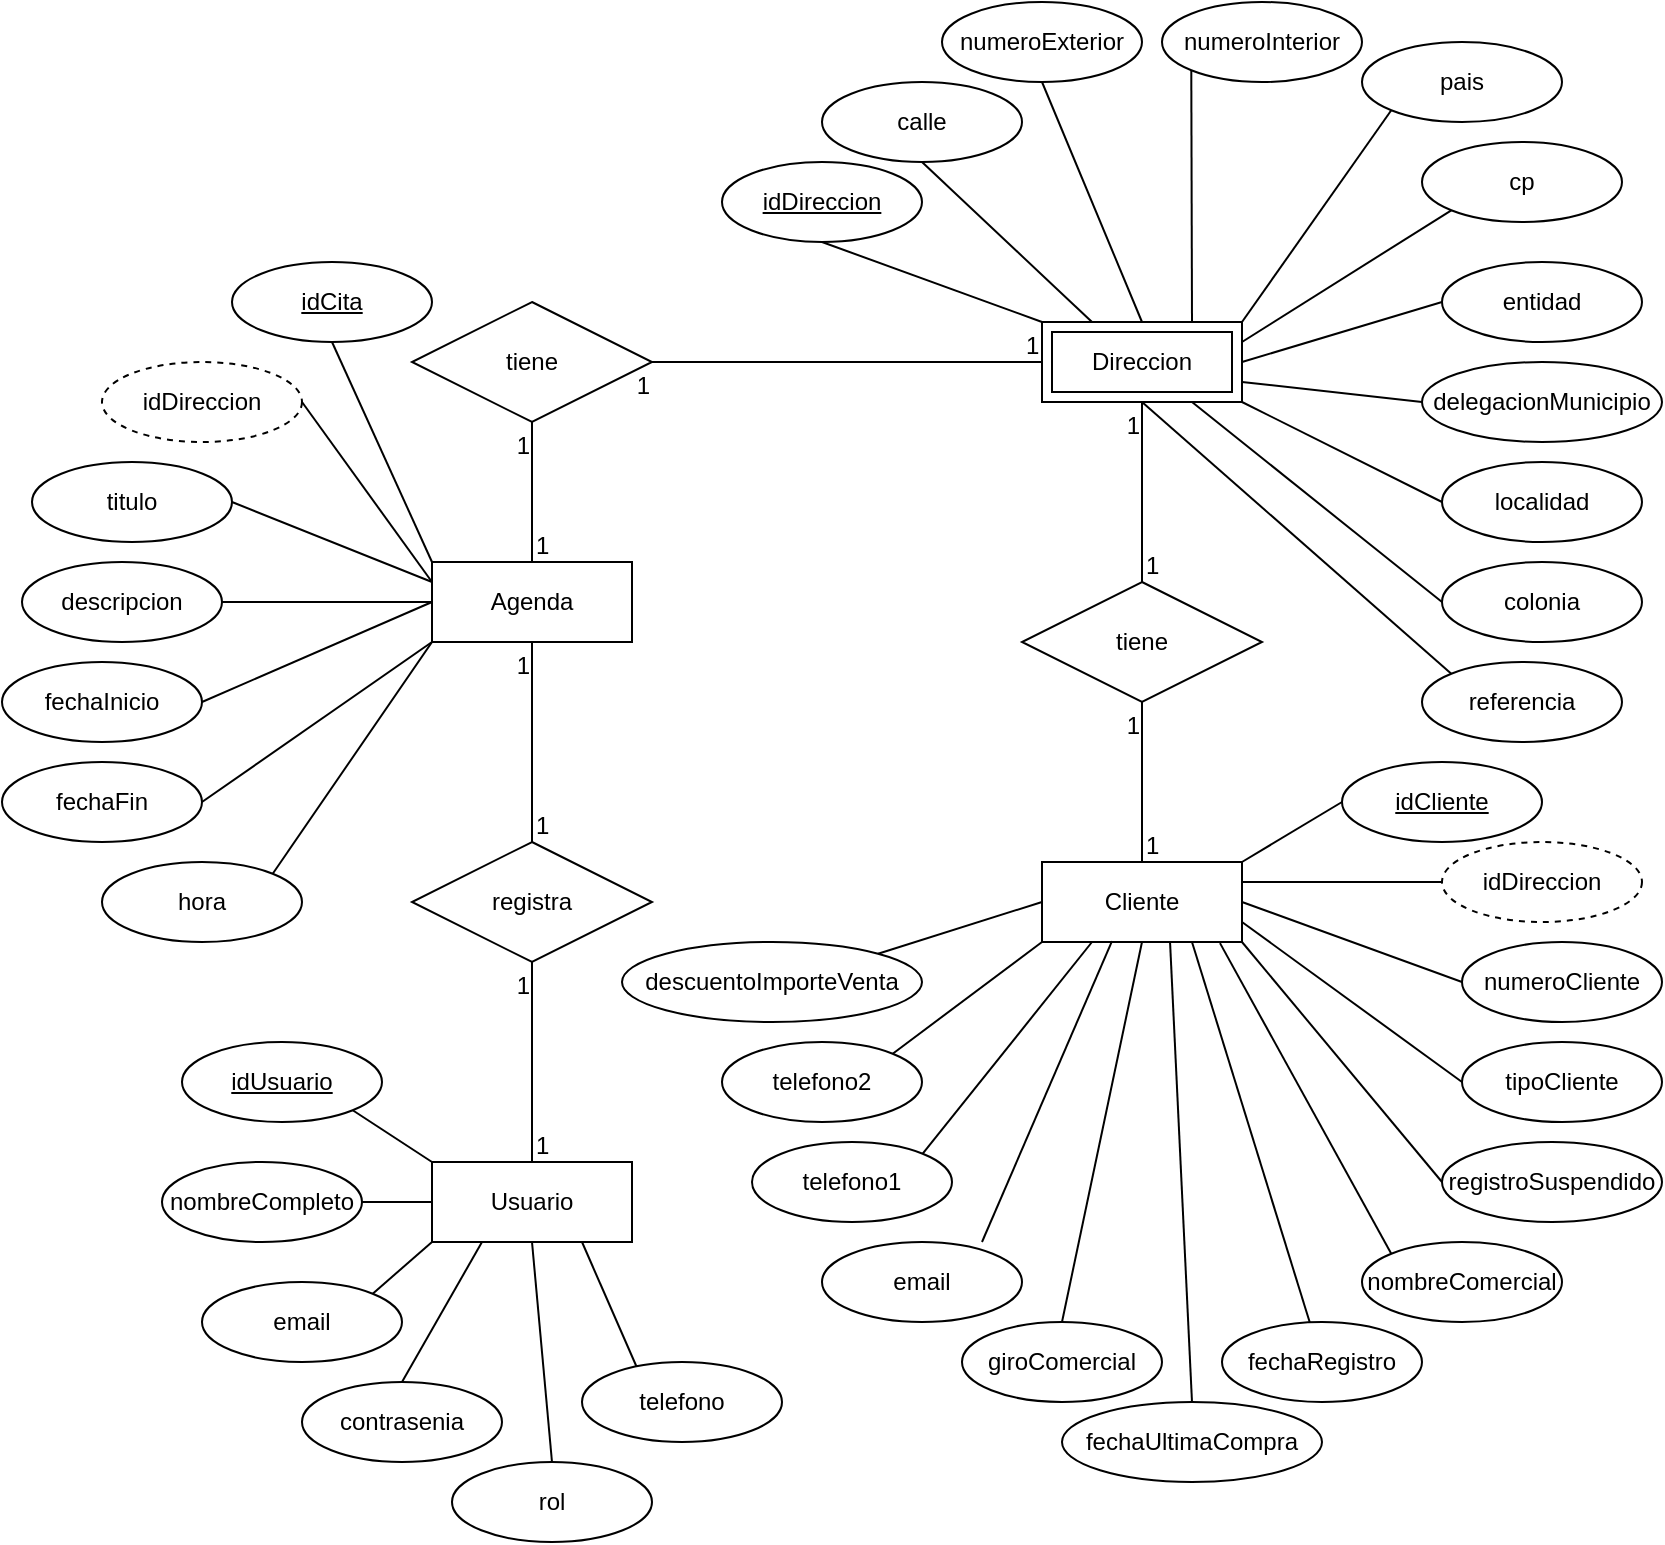 <mxfile version="21.7.1" type="github">
  <diagram id="R2lEEEUBdFMjLlhIrx00" name="Page-1">
    <mxGraphModel dx="1042" dy="569" grid="1" gridSize="10" guides="1" tooltips="1" connect="1" arrows="1" fold="1" page="1" pageScale="1" pageWidth="850" pageHeight="1100" math="0" shadow="0" extFonts="Permanent Marker^https://fonts.googleapis.com/css?family=Permanent+Marker">
      <root>
        <mxCell id="0" />
        <mxCell id="1" parent="0" />
        <mxCell id="qH5SO-dXOydmvp4aONVi-4" value="Usuario" style="whiteSpace=wrap;html=1;align=center;" parent="1" vertex="1">
          <mxGeometry x="215" y="580" width="100" height="40" as="geometry" />
        </mxCell>
        <mxCell id="qH5SO-dXOydmvp4aONVi-5" value="Cliente" style="whiteSpace=wrap;html=1;align=center;" parent="1" vertex="1">
          <mxGeometry x="520" y="430" width="100" height="40" as="geometry" />
        </mxCell>
        <mxCell id="qH5SO-dXOydmvp4aONVi-6" value="Agenda" style="whiteSpace=wrap;html=1;align=center;" parent="1" vertex="1">
          <mxGeometry x="215" y="280" width="100" height="40" as="geometry" />
        </mxCell>
        <mxCell id="qH5SO-dXOydmvp4aONVi-7" value="Direccion" style="shape=ext;margin=3;double=1;whiteSpace=wrap;html=1;align=center;" parent="1" vertex="1">
          <mxGeometry x="520" y="160" width="100" height="40" as="geometry" />
        </mxCell>
        <mxCell id="qH5SO-dXOydmvp4aONVi-13" style="rounded=0;orthogonalLoop=1;jettySize=auto;html=1;exitX=0.5;exitY=1;exitDx=0;exitDy=0;entryX=0;entryY=0;entryDx=0;entryDy=0;endArrow=none;endFill=0;" parent="1" source="qH5SO-dXOydmvp4aONVi-9" target="qH5SO-dXOydmvp4aONVi-6" edge="1">
          <mxGeometry relative="1" as="geometry" />
        </mxCell>
        <mxCell id="qH5SO-dXOydmvp4aONVi-9" value="idCita" style="ellipse;whiteSpace=wrap;html=1;align=center;fontStyle=4;" parent="1" vertex="1">
          <mxGeometry x="115" y="130" width="100" height="40" as="geometry" />
        </mxCell>
        <mxCell id="qH5SO-dXOydmvp4aONVi-14" style="rounded=0;orthogonalLoop=1;jettySize=auto;html=1;exitX=1;exitY=0.5;exitDx=0;exitDy=0;entryX=0;entryY=0.25;entryDx=0;entryDy=0;endArrow=none;endFill=0;" parent="1" source="qH5SO-dXOydmvp4aONVi-10" target="qH5SO-dXOydmvp4aONVi-6" edge="1">
          <mxGeometry relative="1" as="geometry" />
        </mxCell>
        <mxCell id="qH5SO-dXOydmvp4aONVi-10" value="idDireccion" style="ellipse;whiteSpace=wrap;html=1;align=center;dashed=1;" parent="1" vertex="1">
          <mxGeometry x="50" y="180" width="100" height="40" as="geometry" />
        </mxCell>
        <mxCell id="qH5SO-dXOydmvp4aONVi-15" style="rounded=0;orthogonalLoop=1;jettySize=auto;html=1;exitX=1;exitY=0.5;exitDx=0;exitDy=0;entryX=0;entryY=0.5;entryDx=0;entryDy=0;endArrow=none;endFill=0;" parent="1" source="qH5SO-dXOydmvp4aONVi-11" target="qH5SO-dXOydmvp4aONVi-6" edge="1">
          <mxGeometry relative="1" as="geometry" />
        </mxCell>
        <mxCell id="qH5SO-dXOydmvp4aONVi-11" value="fechaInicio" style="ellipse;whiteSpace=wrap;html=1;align=center;" parent="1" vertex="1">
          <mxGeometry y="330" width="100" height="40" as="geometry" />
        </mxCell>
        <mxCell id="qH5SO-dXOydmvp4aONVi-16" style="rounded=0;orthogonalLoop=1;jettySize=auto;html=1;exitX=1;exitY=0;exitDx=0;exitDy=0;entryX=0;entryY=1;entryDx=0;entryDy=0;endArrow=none;endFill=0;" parent="1" source="qH5SO-dXOydmvp4aONVi-12" target="qH5SO-dXOydmvp4aONVi-6" edge="1">
          <mxGeometry relative="1" as="geometry">
            <mxPoint x="400" y="360" as="sourcePoint" />
          </mxGeometry>
        </mxCell>
        <mxCell id="qH5SO-dXOydmvp4aONVi-12" value="hora" style="ellipse;whiteSpace=wrap;html=1;align=center;" parent="1" vertex="1">
          <mxGeometry x="50" y="430" width="100" height="40" as="geometry" />
        </mxCell>
        <mxCell id="qH5SO-dXOydmvp4aONVi-17" style="edgeStyle=orthogonalEdgeStyle;rounded=0;orthogonalLoop=1;jettySize=auto;html=1;exitX=0.5;exitY=1;exitDx=0;exitDy=0;" parent="1" source="qH5SO-dXOydmvp4aONVi-6" target="qH5SO-dXOydmvp4aONVi-6" edge="1">
          <mxGeometry relative="1" as="geometry" />
        </mxCell>
        <mxCell id="qH5SO-dXOydmvp4aONVi-18" value="tiene" style="shape=rhombus;perimeter=rhombusPerimeter;whiteSpace=wrap;html=1;align=center;" parent="1" vertex="1">
          <mxGeometry x="510" y="290" width="120" height="60" as="geometry" />
        </mxCell>
        <mxCell id="qH5SO-dXOydmvp4aONVi-22" value="tiene" style="shape=rhombus;perimeter=rhombusPerimeter;whiteSpace=wrap;html=1;align=center;" parent="1" vertex="1">
          <mxGeometry x="205" y="150" width="120" height="60" as="geometry" />
        </mxCell>
        <mxCell id="qH5SO-dXOydmvp4aONVi-37" style="rounded=0;orthogonalLoop=1;jettySize=auto;html=1;exitX=0.5;exitY=1;exitDx=0;exitDy=0;entryX=0.25;entryY=0;entryDx=0;entryDy=0;endArrow=none;endFill=0;" parent="1" source="qH5SO-dXOydmvp4aONVi-25" target="qH5SO-dXOydmvp4aONVi-7" edge="1">
          <mxGeometry relative="1" as="geometry" />
        </mxCell>
        <mxCell id="qH5SO-dXOydmvp4aONVi-25" value="calle" style="ellipse;whiteSpace=wrap;html=1;align=center;" parent="1" vertex="1">
          <mxGeometry x="410" y="40" width="100" height="40" as="geometry" />
        </mxCell>
        <mxCell id="qH5SO-dXOydmvp4aONVi-36" style="rounded=0;orthogonalLoop=1;jettySize=auto;html=1;exitX=0.5;exitY=1;exitDx=0;exitDy=0;entryX=0;entryY=0;entryDx=0;entryDy=0;endArrow=none;endFill=0;" parent="1" source="qH5SO-dXOydmvp4aONVi-26" target="qH5SO-dXOydmvp4aONVi-7" edge="1">
          <mxGeometry relative="1" as="geometry" />
        </mxCell>
        <mxCell id="qH5SO-dXOydmvp4aONVi-26" value="idDireccion" style="ellipse;whiteSpace=wrap;html=1;align=center;fontStyle=4;" parent="1" vertex="1">
          <mxGeometry x="360" y="80" width="100" height="40" as="geometry" />
        </mxCell>
        <mxCell id="qH5SO-dXOydmvp4aONVi-38" style="rounded=0;orthogonalLoop=1;jettySize=auto;html=1;exitX=0.5;exitY=1;exitDx=0;exitDy=0;entryX=0.5;entryY=0;entryDx=0;entryDy=0;endArrow=none;endFill=0;" parent="1" source="qH5SO-dXOydmvp4aONVi-27" target="qH5SO-dXOydmvp4aONVi-7" edge="1">
          <mxGeometry relative="1" as="geometry" />
        </mxCell>
        <mxCell id="qH5SO-dXOydmvp4aONVi-27" value="numeroExterior" style="ellipse;whiteSpace=wrap;html=1;align=center;" parent="1" vertex="1">
          <mxGeometry x="470" width="100" height="40" as="geometry" />
        </mxCell>
        <mxCell id="qH5SO-dXOydmvp4aONVi-39" style="rounded=0;orthogonalLoop=1;jettySize=auto;html=1;exitX=0;exitY=1;exitDx=0;exitDy=0;entryX=0.75;entryY=0;entryDx=0;entryDy=0;endArrow=none;endFill=0;" parent="1" source="qH5SO-dXOydmvp4aONVi-28" target="qH5SO-dXOydmvp4aONVi-7" edge="1">
          <mxGeometry relative="1" as="geometry" />
        </mxCell>
        <mxCell id="qH5SO-dXOydmvp4aONVi-28" value="numeroInterior" style="ellipse;whiteSpace=wrap;html=1;align=center;" parent="1" vertex="1">
          <mxGeometry x="580" width="100" height="40" as="geometry" />
        </mxCell>
        <mxCell id="qH5SO-dXOydmvp4aONVi-41" style="rounded=0;orthogonalLoop=1;jettySize=auto;html=1;exitX=0;exitY=1;exitDx=0;exitDy=0;entryX=1;entryY=0.25;entryDx=0;entryDy=0;endArrow=none;endFill=0;" parent="1" source="qH5SO-dXOydmvp4aONVi-29" target="qH5SO-dXOydmvp4aONVi-7" edge="1">
          <mxGeometry relative="1" as="geometry" />
        </mxCell>
        <mxCell id="qH5SO-dXOydmvp4aONVi-29" value="cp" style="ellipse;whiteSpace=wrap;html=1;align=center;" parent="1" vertex="1">
          <mxGeometry x="710" y="70" width="100" height="40" as="geometry" />
        </mxCell>
        <mxCell id="qH5SO-dXOydmvp4aONVi-40" style="rounded=0;orthogonalLoop=1;jettySize=auto;html=1;exitX=0;exitY=1;exitDx=0;exitDy=0;entryX=1;entryY=0;entryDx=0;entryDy=0;endArrow=none;endFill=0;" parent="1" source="qH5SO-dXOydmvp4aONVi-30" target="qH5SO-dXOydmvp4aONVi-7" edge="1">
          <mxGeometry relative="1" as="geometry" />
        </mxCell>
        <mxCell id="qH5SO-dXOydmvp4aONVi-30" value="pais" style="ellipse;whiteSpace=wrap;html=1;align=center;" parent="1" vertex="1">
          <mxGeometry x="680" y="20" width="100" height="40" as="geometry" />
        </mxCell>
        <mxCell id="qH5SO-dXOydmvp4aONVi-44" style="rounded=0;orthogonalLoop=1;jettySize=auto;html=1;exitX=0;exitY=0.5;exitDx=0;exitDy=0;entryX=1;entryY=1;entryDx=0;entryDy=0;endArrow=none;endFill=0;" parent="1" source="qH5SO-dXOydmvp4aONVi-31" target="qH5SO-dXOydmvp4aONVi-7" edge="1">
          <mxGeometry relative="1" as="geometry" />
        </mxCell>
        <mxCell id="qH5SO-dXOydmvp4aONVi-31" value="localidad" style="ellipse;whiteSpace=wrap;html=1;align=center;" parent="1" vertex="1">
          <mxGeometry x="720" y="230" width="100" height="40" as="geometry" />
        </mxCell>
        <mxCell id="qH5SO-dXOydmvp4aONVi-45" style="rounded=0;orthogonalLoop=1;jettySize=auto;html=1;exitX=0;exitY=0.5;exitDx=0;exitDy=0;entryX=0.75;entryY=1;entryDx=0;entryDy=0;endArrow=none;endFill=0;" parent="1" source="qH5SO-dXOydmvp4aONVi-32" target="qH5SO-dXOydmvp4aONVi-7" edge="1">
          <mxGeometry relative="1" as="geometry" />
        </mxCell>
        <mxCell id="qH5SO-dXOydmvp4aONVi-32" value="colonia" style="ellipse;whiteSpace=wrap;html=1;align=center;" parent="1" vertex="1">
          <mxGeometry x="720" y="280" width="100" height="40" as="geometry" />
        </mxCell>
        <mxCell id="qH5SO-dXOydmvp4aONVi-46" style="rounded=0;orthogonalLoop=1;jettySize=auto;html=1;exitX=0;exitY=0;exitDx=0;exitDy=0;entryX=0.5;entryY=1;entryDx=0;entryDy=0;endArrow=none;endFill=0;" parent="1" source="qH5SO-dXOydmvp4aONVi-33" target="qH5SO-dXOydmvp4aONVi-7" edge="1">
          <mxGeometry relative="1" as="geometry" />
        </mxCell>
        <mxCell id="qH5SO-dXOydmvp4aONVi-33" value="referencia" style="ellipse;whiteSpace=wrap;html=1;align=center;" parent="1" vertex="1">
          <mxGeometry x="710" y="330" width="100" height="40" as="geometry" />
        </mxCell>
        <mxCell id="qH5SO-dXOydmvp4aONVi-43" style="rounded=0;orthogonalLoop=1;jettySize=auto;html=1;exitX=0;exitY=0.5;exitDx=0;exitDy=0;entryX=1;entryY=0.75;entryDx=0;entryDy=0;endArrow=none;endFill=0;" parent="1" source="qH5SO-dXOydmvp4aONVi-34" target="qH5SO-dXOydmvp4aONVi-7" edge="1">
          <mxGeometry relative="1" as="geometry" />
        </mxCell>
        <mxCell id="qH5SO-dXOydmvp4aONVi-34" value="delegacionMunicipio" style="ellipse;whiteSpace=wrap;html=1;align=center;" parent="1" vertex="1">
          <mxGeometry x="710" y="180" width="120" height="40" as="geometry" />
        </mxCell>
        <mxCell id="qH5SO-dXOydmvp4aONVi-42" style="rounded=0;orthogonalLoop=1;jettySize=auto;html=1;exitX=0;exitY=0.5;exitDx=0;exitDy=0;entryX=1;entryY=0.5;entryDx=0;entryDy=0;endArrow=none;endFill=0;" parent="1" source="qH5SO-dXOydmvp4aONVi-35" target="qH5SO-dXOydmvp4aONVi-7" edge="1">
          <mxGeometry relative="1" as="geometry" />
        </mxCell>
        <mxCell id="qH5SO-dXOydmvp4aONVi-35" value="entidad" style="ellipse;whiteSpace=wrap;html=1;align=center;" parent="1" vertex="1">
          <mxGeometry x="720" y="130" width="100" height="40" as="geometry" />
        </mxCell>
        <mxCell id="qH5SO-dXOydmvp4aONVi-48" value="registra" style="shape=rhombus;perimeter=rhombusPerimeter;whiteSpace=wrap;html=1;align=center;" parent="1" vertex="1">
          <mxGeometry x="205" y="420" width="120" height="60" as="geometry" />
        </mxCell>
        <mxCell id="qH5SO-dXOydmvp4aONVi-56" value="" style="endArrow=none;html=1;rounded=0;entryX=0.5;entryY=1;entryDx=0;entryDy=0;exitX=0.5;exitY=0;exitDx=0;exitDy=0;" parent="1" source="qH5SO-dXOydmvp4aONVi-4" target="qH5SO-dXOydmvp4aONVi-48" edge="1">
          <mxGeometry relative="1" as="geometry">
            <mxPoint x="400" y="510" as="sourcePoint" />
            <mxPoint x="560" y="510" as="targetPoint" />
          </mxGeometry>
        </mxCell>
        <mxCell id="qH5SO-dXOydmvp4aONVi-57" value="1" style="resizable=0;html=1;whiteSpace=wrap;align=left;verticalAlign=bottom;" parent="qH5SO-dXOydmvp4aONVi-56" connectable="0" vertex="1">
          <mxGeometry x="-1" relative="1" as="geometry" />
        </mxCell>
        <mxCell id="qH5SO-dXOydmvp4aONVi-58" value="1" style="resizable=0;html=1;whiteSpace=wrap;align=right;verticalAlign=bottom;" parent="qH5SO-dXOydmvp4aONVi-56" connectable="0" vertex="1">
          <mxGeometry x="1" relative="1" as="geometry">
            <mxPoint y="20" as="offset" />
          </mxGeometry>
        </mxCell>
        <mxCell id="qH5SO-dXOydmvp4aONVi-59" value="" style="endArrow=none;html=1;rounded=0;entryX=0.5;entryY=1;entryDx=0;entryDy=0;exitX=0.5;exitY=0;exitDx=0;exitDy=0;" parent="1" source="qH5SO-dXOydmvp4aONVi-48" target="qH5SO-dXOydmvp4aONVi-6" edge="1">
          <mxGeometry relative="1" as="geometry">
            <mxPoint x="370" y="430" as="sourcePoint" />
            <mxPoint x="370" y="330" as="targetPoint" />
          </mxGeometry>
        </mxCell>
        <mxCell id="qH5SO-dXOydmvp4aONVi-60" value="1" style="resizable=0;html=1;whiteSpace=wrap;align=left;verticalAlign=bottom;" parent="qH5SO-dXOydmvp4aONVi-59" connectable="0" vertex="1">
          <mxGeometry x="-1" relative="1" as="geometry" />
        </mxCell>
        <mxCell id="qH5SO-dXOydmvp4aONVi-61" value="1" style="resizable=0;html=1;whiteSpace=wrap;align=right;verticalAlign=bottom;" parent="qH5SO-dXOydmvp4aONVi-59" connectable="0" vertex="1">
          <mxGeometry x="1" relative="1" as="geometry">
            <mxPoint y="20" as="offset" />
          </mxGeometry>
        </mxCell>
        <mxCell id="qH5SO-dXOydmvp4aONVi-62" value="" style="endArrow=none;html=1;rounded=0;entryX=0.5;entryY=1;entryDx=0;entryDy=0;exitX=0.5;exitY=0;exitDx=0;exitDy=0;" parent="1" source="qH5SO-dXOydmvp4aONVi-6" target="qH5SO-dXOydmvp4aONVi-22" edge="1">
          <mxGeometry relative="1" as="geometry">
            <mxPoint x="264.5" y="300" as="sourcePoint" />
            <mxPoint x="264.5" y="220" as="targetPoint" />
          </mxGeometry>
        </mxCell>
        <mxCell id="qH5SO-dXOydmvp4aONVi-63" value="1" style="resizable=0;html=1;whiteSpace=wrap;align=left;verticalAlign=bottom;" parent="qH5SO-dXOydmvp4aONVi-62" connectable="0" vertex="1">
          <mxGeometry x="-1" relative="1" as="geometry" />
        </mxCell>
        <mxCell id="qH5SO-dXOydmvp4aONVi-64" value="1" style="resizable=0;html=1;whiteSpace=wrap;align=right;verticalAlign=bottom;" parent="qH5SO-dXOydmvp4aONVi-62" connectable="0" vertex="1">
          <mxGeometry x="1" relative="1" as="geometry">
            <mxPoint y="20" as="offset" />
          </mxGeometry>
        </mxCell>
        <mxCell id="qH5SO-dXOydmvp4aONVi-65" value="" style="endArrow=none;html=1;rounded=0;entryX=1;entryY=0.5;entryDx=0;entryDy=0;exitX=0;exitY=0.5;exitDx=0;exitDy=0;" parent="1" source="qH5SO-dXOydmvp4aONVi-7" target="qH5SO-dXOydmvp4aONVi-22" edge="1">
          <mxGeometry relative="1" as="geometry">
            <mxPoint x="490" y="220" as="sourcePoint" />
            <mxPoint x="400" y="150" as="targetPoint" />
          </mxGeometry>
        </mxCell>
        <mxCell id="qH5SO-dXOydmvp4aONVi-66" value="1" style="resizable=0;html=1;whiteSpace=wrap;align=left;verticalAlign=bottom;" parent="qH5SO-dXOydmvp4aONVi-65" connectable="0" vertex="1">
          <mxGeometry x="-1" relative="1" as="geometry">
            <mxPoint x="-10" as="offset" />
          </mxGeometry>
        </mxCell>
        <mxCell id="qH5SO-dXOydmvp4aONVi-67" value="1" style="resizable=0;html=1;whiteSpace=wrap;align=right;verticalAlign=bottom;" parent="qH5SO-dXOydmvp4aONVi-65" connectable="0" vertex="1">
          <mxGeometry x="1" relative="1" as="geometry">
            <mxPoint y="20" as="offset" />
          </mxGeometry>
        </mxCell>
        <mxCell id="qH5SO-dXOydmvp4aONVi-68" value="" style="endArrow=none;html=1;rounded=0;entryX=0.5;entryY=1;entryDx=0;entryDy=0;exitX=0.5;exitY=0;exitDx=0;exitDy=0;" parent="1" source="qH5SO-dXOydmvp4aONVi-18" target="qH5SO-dXOydmvp4aONVi-7" edge="1">
          <mxGeometry relative="1" as="geometry">
            <mxPoint x="550" y="295" as="sourcePoint" />
            <mxPoint x="550" y="205" as="targetPoint" />
          </mxGeometry>
        </mxCell>
        <mxCell id="qH5SO-dXOydmvp4aONVi-69" value="1" style="resizable=0;html=1;whiteSpace=wrap;align=left;verticalAlign=bottom;" parent="qH5SO-dXOydmvp4aONVi-68" connectable="0" vertex="1">
          <mxGeometry x="-1" relative="1" as="geometry" />
        </mxCell>
        <mxCell id="qH5SO-dXOydmvp4aONVi-70" value="1" style="resizable=0;html=1;whiteSpace=wrap;align=right;verticalAlign=bottom;" parent="qH5SO-dXOydmvp4aONVi-68" connectable="0" vertex="1">
          <mxGeometry x="1" relative="1" as="geometry">
            <mxPoint y="20" as="offset" />
          </mxGeometry>
        </mxCell>
        <mxCell id="qH5SO-dXOydmvp4aONVi-71" value="" style="endArrow=none;html=1;rounded=0;entryX=0.5;entryY=1;entryDx=0;entryDy=0;exitX=0.5;exitY=0;exitDx=0;exitDy=0;" parent="1" source="qH5SO-dXOydmvp4aONVi-5" target="qH5SO-dXOydmvp4aONVi-18" edge="1">
          <mxGeometry relative="1" as="geometry">
            <mxPoint x="510" y="430" as="sourcePoint" />
            <mxPoint x="510" y="340" as="targetPoint" />
          </mxGeometry>
        </mxCell>
        <mxCell id="qH5SO-dXOydmvp4aONVi-72" value="1" style="resizable=0;html=1;whiteSpace=wrap;align=left;verticalAlign=bottom;" parent="qH5SO-dXOydmvp4aONVi-71" connectable="0" vertex="1">
          <mxGeometry x="-1" relative="1" as="geometry" />
        </mxCell>
        <mxCell id="qH5SO-dXOydmvp4aONVi-73" value="1" style="resizable=0;html=1;whiteSpace=wrap;align=right;verticalAlign=bottom;" parent="qH5SO-dXOydmvp4aONVi-71" connectable="0" vertex="1">
          <mxGeometry x="1" relative="1" as="geometry">
            <mxPoint y="20" as="offset" />
          </mxGeometry>
        </mxCell>
        <mxCell id="qH5SO-dXOydmvp4aONVi-81" style="rounded=0;orthogonalLoop=1;jettySize=auto;html=1;exitX=1;exitY=1;exitDx=0;exitDy=0;entryX=0;entryY=0;entryDx=0;entryDy=0;endArrow=none;endFill=0;" parent="1" source="qH5SO-dXOydmvp4aONVi-74" target="qH5SO-dXOydmvp4aONVi-4" edge="1">
          <mxGeometry relative="1" as="geometry" />
        </mxCell>
        <mxCell id="qH5SO-dXOydmvp4aONVi-74" value="idUsuario" style="ellipse;whiteSpace=wrap;html=1;align=center;fontStyle=4;" parent="1" vertex="1">
          <mxGeometry x="90" y="520" width="100" height="40" as="geometry" />
        </mxCell>
        <mxCell id="qH5SO-dXOydmvp4aONVi-82" style="rounded=0;orthogonalLoop=1;jettySize=auto;html=1;exitX=1;exitY=0.5;exitDx=0;exitDy=0;entryX=0;entryY=0.5;entryDx=0;entryDy=0;endArrow=none;endFill=0;" parent="1" source="qH5SO-dXOydmvp4aONVi-76" target="qH5SO-dXOydmvp4aONVi-4" edge="1">
          <mxGeometry relative="1" as="geometry" />
        </mxCell>
        <mxCell id="qH5SO-dXOydmvp4aONVi-76" value="nombreCompleto" style="ellipse;whiteSpace=wrap;html=1;align=center;" parent="1" vertex="1">
          <mxGeometry x="80" y="580" width="100" height="40" as="geometry" />
        </mxCell>
        <mxCell id="qH5SO-dXOydmvp4aONVi-83" style="rounded=0;orthogonalLoop=1;jettySize=auto;html=1;exitX=1;exitY=0;exitDx=0;exitDy=0;entryX=0;entryY=1;entryDx=0;entryDy=0;endArrow=none;endFill=0;" parent="1" source="qH5SO-dXOydmvp4aONVi-77" target="qH5SO-dXOydmvp4aONVi-4" edge="1">
          <mxGeometry relative="1" as="geometry" />
        </mxCell>
        <mxCell id="qH5SO-dXOydmvp4aONVi-77" value="email" style="ellipse;whiteSpace=wrap;html=1;align=center;" parent="1" vertex="1">
          <mxGeometry x="100" y="640" width="100" height="40" as="geometry" />
        </mxCell>
        <mxCell id="qH5SO-dXOydmvp4aONVi-84" style="rounded=0;orthogonalLoop=1;jettySize=auto;html=1;exitX=0.5;exitY=0;exitDx=0;exitDy=0;entryX=0.25;entryY=1;entryDx=0;entryDy=0;endArrow=none;endFill=0;" parent="1" source="qH5SO-dXOydmvp4aONVi-78" target="qH5SO-dXOydmvp4aONVi-4" edge="1">
          <mxGeometry relative="1" as="geometry" />
        </mxCell>
        <mxCell id="qH5SO-dXOydmvp4aONVi-78" value="contrasenia" style="ellipse;whiteSpace=wrap;html=1;align=center;" parent="1" vertex="1">
          <mxGeometry x="150" y="690" width="100" height="40" as="geometry" />
        </mxCell>
        <mxCell id="qH5SO-dXOydmvp4aONVi-85" style="rounded=0;orthogonalLoop=1;jettySize=auto;html=1;exitX=0.5;exitY=0;exitDx=0;exitDy=0;entryX=0.5;entryY=1;entryDx=0;entryDy=0;endArrow=none;endFill=0;" parent="1" source="qH5SO-dXOydmvp4aONVi-79" target="qH5SO-dXOydmvp4aONVi-4" edge="1">
          <mxGeometry relative="1" as="geometry" />
        </mxCell>
        <mxCell id="qH5SO-dXOydmvp4aONVi-79" value="rol" style="ellipse;whiteSpace=wrap;html=1;align=center;" parent="1" vertex="1">
          <mxGeometry x="225" y="730" width="100" height="40" as="geometry" />
        </mxCell>
        <mxCell id="qH5SO-dXOydmvp4aONVi-86" style="rounded=0;orthogonalLoop=1;jettySize=auto;html=1;exitX=0.28;exitY=0.1;exitDx=0;exitDy=0;entryX=0.75;entryY=1;entryDx=0;entryDy=0;endArrow=none;endFill=0;exitPerimeter=0;" parent="1" source="qH5SO-dXOydmvp4aONVi-80" target="qH5SO-dXOydmvp4aONVi-4" edge="1">
          <mxGeometry relative="1" as="geometry" />
        </mxCell>
        <mxCell id="qH5SO-dXOydmvp4aONVi-80" value="telefono" style="ellipse;whiteSpace=wrap;html=1;align=center;" parent="1" vertex="1">
          <mxGeometry x="290" y="680" width="100" height="40" as="geometry" />
        </mxCell>
        <mxCell id="qH5SO-dXOydmvp4aONVi-100" style="rounded=0;orthogonalLoop=1;jettySize=auto;html=1;exitX=0;exitY=0.5;exitDx=0;exitDy=0;entryX=1;entryY=0;entryDx=0;entryDy=0;endArrow=none;endFill=0;" parent="1" source="qH5SO-dXOydmvp4aONVi-87" target="qH5SO-dXOydmvp4aONVi-5" edge="1">
          <mxGeometry relative="1" as="geometry" />
        </mxCell>
        <mxCell id="qH5SO-dXOydmvp4aONVi-87" value="idCliente" style="ellipse;whiteSpace=wrap;html=1;align=center;fontStyle=4;" parent="1" vertex="1">
          <mxGeometry x="670" y="380" width="100" height="40" as="geometry" />
        </mxCell>
        <mxCell id="qH5SO-dXOydmvp4aONVi-101" style="rounded=0;orthogonalLoop=1;jettySize=auto;html=1;exitX=0;exitY=0.5;exitDx=0;exitDy=0;entryX=1;entryY=0.25;entryDx=0;entryDy=0;endArrow=none;endFill=0;" parent="1" source="qH5SO-dXOydmvp4aONVi-88" target="qH5SO-dXOydmvp4aONVi-5" edge="1">
          <mxGeometry relative="1" as="geometry" />
        </mxCell>
        <mxCell id="qH5SO-dXOydmvp4aONVi-88" value="idDireccion" style="ellipse;whiteSpace=wrap;html=1;align=center;dashed=1;" parent="1" vertex="1">
          <mxGeometry x="720" y="420" width="100" height="40" as="geometry" />
        </mxCell>
        <mxCell id="qH5SO-dXOydmvp4aONVi-102" style="rounded=0;orthogonalLoop=1;jettySize=auto;html=1;exitX=0;exitY=0.5;exitDx=0;exitDy=0;entryX=1;entryY=0.5;entryDx=0;entryDy=0;endArrow=none;endFill=0;" parent="1" source="qH5SO-dXOydmvp4aONVi-89" target="qH5SO-dXOydmvp4aONVi-5" edge="1">
          <mxGeometry relative="1" as="geometry" />
        </mxCell>
        <mxCell id="qH5SO-dXOydmvp4aONVi-89" value="numeroCliente" style="ellipse;whiteSpace=wrap;html=1;align=center;" parent="1" vertex="1">
          <mxGeometry x="730" y="470" width="100" height="40" as="geometry" />
        </mxCell>
        <mxCell id="qH5SO-dXOydmvp4aONVi-103" style="rounded=0;orthogonalLoop=1;jettySize=auto;html=1;exitX=0;exitY=0.5;exitDx=0;exitDy=0;entryX=1;entryY=0.75;entryDx=0;entryDy=0;endArrow=none;endFill=0;" parent="1" source="qH5SO-dXOydmvp4aONVi-90" target="qH5SO-dXOydmvp4aONVi-5" edge="1">
          <mxGeometry relative="1" as="geometry" />
        </mxCell>
        <mxCell id="qH5SO-dXOydmvp4aONVi-90" value="tipoCliente" style="ellipse;whiteSpace=wrap;html=1;align=center;" parent="1" vertex="1">
          <mxGeometry x="730" y="520" width="100" height="40" as="geometry" />
        </mxCell>
        <mxCell id="qH5SO-dXOydmvp4aONVi-112" style="rounded=0;orthogonalLoop=1;jettySize=auto;html=1;exitX=1;exitY=0;exitDx=0;exitDy=0;entryX=0;entryY=0.5;entryDx=0;entryDy=0;endArrow=none;endFill=0;" parent="1" source="qH5SO-dXOydmvp4aONVi-91" target="qH5SO-dXOydmvp4aONVi-5" edge="1">
          <mxGeometry relative="1" as="geometry" />
        </mxCell>
        <mxCell id="qH5SO-dXOydmvp4aONVi-91" value="descuentoImporteVenta" style="ellipse;whiteSpace=wrap;html=1;align=center;" parent="1" vertex="1">
          <mxGeometry x="310" y="470" width="150" height="40" as="geometry" />
        </mxCell>
        <mxCell id="qH5SO-dXOydmvp4aONVi-104" style="rounded=0;orthogonalLoop=1;jettySize=auto;html=1;exitX=0;exitY=0.5;exitDx=0;exitDy=0;entryX=1;entryY=1;entryDx=0;entryDy=0;endArrow=none;endFill=0;" parent="1" source="qH5SO-dXOydmvp4aONVi-92" target="qH5SO-dXOydmvp4aONVi-5" edge="1">
          <mxGeometry relative="1" as="geometry" />
        </mxCell>
        <mxCell id="qH5SO-dXOydmvp4aONVi-92" value="registroSuspendido" style="ellipse;whiteSpace=wrap;html=1;align=center;" parent="1" vertex="1">
          <mxGeometry x="720" y="570" width="110" height="40" as="geometry" />
        </mxCell>
        <mxCell id="qH5SO-dXOydmvp4aONVi-105" style="rounded=0;orthogonalLoop=1;jettySize=auto;html=1;exitX=0;exitY=0;exitDx=0;exitDy=0;entryX=0.89;entryY=1.014;entryDx=0;entryDy=0;endArrow=none;endFill=0;entryPerimeter=0;" parent="1" source="qH5SO-dXOydmvp4aONVi-93" target="qH5SO-dXOydmvp4aONVi-5" edge="1">
          <mxGeometry relative="1" as="geometry" />
        </mxCell>
        <mxCell id="qH5SO-dXOydmvp4aONVi-93" value="nombreComercial" style="ellipse;whiteSpace=wrap;html=1;align=center;" parent="1" vertex="1">
          <mxGeometry x="680" y="620" width="100" height="40" as="geometry" />
        </mxCell>
        <mxCell id="qH5SO-dXOydmvp4aONVi-106" style="rounded=0;orthogonalLoop=1;jettySize=auto;html=1;entryX=0.75;entryY=1;entryDx=0;entryDy=0;endArrow=none;endFill=0;" parent="1" source="qH5SO-dXOydmvp4aONVi-94" target="qH5SO-dXOydmvp4aONVi-5" edge="1">
          <mxGeometry relative="1" as="geometry" />
        </mxCell>
        <mxCell id="qH5SO-dXOydmvp4aONVi-94" value="fechaRegistro" style="ellipse;whiteSpace=wrap;html=1;align=center;" parent="1" vertex="1">
          <mxGeometry x="610" y="660" width="100" height="40" as="geometry" />
        </mxCell>
        <mxCell id="qH5SO-dXOydmvp4aONVi-107" style="rounded=0;orthogonalLoop=1;jettySize=auto;html=1;exitX=0.5;exitY=0;exitDx=0;exitDy=0;entryX=0.64;entryY=0.989;entryDx=0;entryDy=0;endArrow=none;endFill=0;entryPerimeter=0;" parent="1" source="qH5SO-dXOydmvp4aONVi-95" target="qH5SO-dXOydmvp4aONVi-5" edge="1">
          <mxGeometry relative="1" as="geometry" />
        </mxCell>
        <mxCell id="qH5SO-dXOydmvp4aONVi-95" value="fechaUltimaCompra" style="ellipse;whiteSpace=wrap;html=1;align=center;" parent="1" vertex="1">
          <mxGeometry x="530" y="700" width="130" height="40" as="geometry" />
        </mxCell>
        <mxCell id="qH5SO-dXOydmvp4aONVi-108" style="rounded=0;orthogonalLoop=1;jettySize=auto;html=1;exitX=0.5;exitY=0;exitDx=0;exitDy=0;entryX=0.5;entryY=1;entryDx=0;entryDy=0;endArrow=none;endFill=0;" parent="1" source="qH5SO-dXOydmvp4aONVi-96" target="qH5SO-dXOydmvp4aONVi-5" edge="1">
          <mxGeometry relative="1" as="geometry" />
        </mxCell>
        <mxCell id="qH5SO-dXOydmvp4aONVi-96" value="giroComercial" style="ellipse;whiteSpace=wrap;html=1;align=center;" parent="1" vertex="1">
          <mxGeometry x="480" y="660" width="100" height="40" as="geometry" />
        </mxCell>
        <mxCell id="qH5SO-dXOydmvp4aONVi-110" style="rounded=0;orthogonalLoop=1;jettySize=auto;html=1;exitX=1;exitY=0;exitDx=0;exitDy=0;entryX=0.25;entryY=1;entryDx=0;entryDy=0;endArrow=none;endFill=0;" parent="1" source="qH5SO-dXOydmvp4aONVi-97" target="qH5SO-dXOydmvp4aONVi-5" edge="1">
          <mxGeometry relative="1" as="geometry" />
        </mxCell>
        <mxCell id="qH5SO-dXOydmvp4aONVi-97" value="telefono1" style="ellipse;whiteSpace=wrap;html=1;align=center;" parent="1" vertex="1">
          <mxGeometry x="375" y="570" width="100" height="40" as="geometry" />
        </mxCell>
        <mxCell id="qH5SO-dXOydmvp4aONVi-109" style="rounded=0;orthogonalLoop=1;jettySize=auto;html=1;exitX=0.8;exitY=0;exitDx=0;exitDy=0;entryX=0.35;entryY=0.989;entryDx=0;entryDy=0;entryPerimeter=0;endArrow=none;endFill=0;exitPerimeter=0;" parent="1" source="qH5SO-dXOydmvp4aONVi-98" target="qH5SO-dXOydmvp4aONVi-5" edge="1">
          <mxGeometry relative="1" as="geometry" />
        </mxCell>
        <mxCell id="qH5SO-dXOydmvp4aONVi-98" value="email" style="ellipse;whiteSpace=wrap;html=1;align=center;" parent="1" vertex="1">
          <mxGeometry x="410" y="620" width="100" height="40" as="geometry" />
        </mxCell>
        <mxCell id="qH5SO-dXOydmvp4aONVi-111" style="rounded=0;orthogonalLoop=1;jettySize=auto;html=1;exitX=1;exitY=0;exitDx=0;exitDy=0;entryX=0;entryY=1;entryDx=0;entryDy=0;endArrow=none;endFill=0;" parent="1" source="qH5SO-dXOydmvp4aONVi-99" target="qH5SO-dXOydmvp4aONVi-5" edge="1">
          <mxGeometry relative="1" as="geometry" />
        </mxCell>
        <mxCell id="qH5SO-dXOydmvp4aONVi-99" value="telefono2" style="ellipse;whiteSpace=wrap;html=1;align=center;" parent="1" vertex="1">
          <mxGeometry x="360" y="520" width="100" height="40" as="geometry" />
        </mxCell>
        <mxCell id="Y2IvVhkUB4ipjXZV8t1b-2" style="rounded=0;orthogonalLoop=1;jettySize=auto;html=1;exitX=1;exitY=0.5;exitDx=0;exitDy=0;endArrow=none;endFill=0;entryX=0;entryY=0.25;entryDx=0;entryDy=0;" parent="1" source="Y2IvVhkUB4ipjXZV8t1b-1" target="qH5SO-dXOydmvp4aONVi-6" edge="1">
          <mxGeometry relative="1" as="geometry" />
        </mxCell>
        <mxCell id="Y2IvVhkUB4ipjXZV8t1b-1" value="titulo" style="ellipse;whiteSpace=wrap;html=1;align=center;" parent="1" vertex="1">
          <mxGeometry x="15" y="230" width="100" height="40" as="geometry" />
        </mxCell>
        <mxCell id="Y2IvVhkUB4ipjXZV8t1b-5" value="" style="rounded=0;orthogonalLoop=1;jettySize=auto;html=1;endArrow=none;endFill=0;" parent="1" source="Y2IvVhkUB4ipjXZV8t1b-3" target="qH5SO-dXOydmvp4aONVi-6" edge="1">
          <mxGeometry relative="1" as="geometry" />
        </mxCell>
        <mxCell id="Y2IvVhkUB4ipjXZV8t1b-3" value="descripcion" style="ellipse;whiteSpace=wrap;html=1;align=center;" parent="1" vertex="1">
          <mxGeometry x="10" y="280" width="100" height="40" as="geometry" />
        </mxCell>
        <mxCell id="Y2IvVhkUB4ipjXZV8t1b-7" style="rounded=0;orthogonalLoop=1;jettySize=auto;html=1;exitX=1;exitY=0.5;exitDx=0;exitDy=0;entryX=0;entryY=1;entryDx=0;entryDy=0;endArrow=none;endFill=0;" parent="1" source="Y2IvVhkUB4ipjXZV8t1b-6" target="qH5SO-dXOydmvp4aONVi-6" edge="1">
          <mxGeometry relative="1" as="geometry" />
        </mxCell>
        <mxCell id="Y2IvVhkUB4ipjXZV8t1b-6" value="fechaFin" style="ellipse;whiteSpace=wrap;html=1;align=center;" parent="1" vertex="1">
          <mxGeometry y="380" width="100" height="40" as="geometry" />
        </mxCell>
      </root>
    </mxGraphModel>
  </diagram>
</mxfile>
